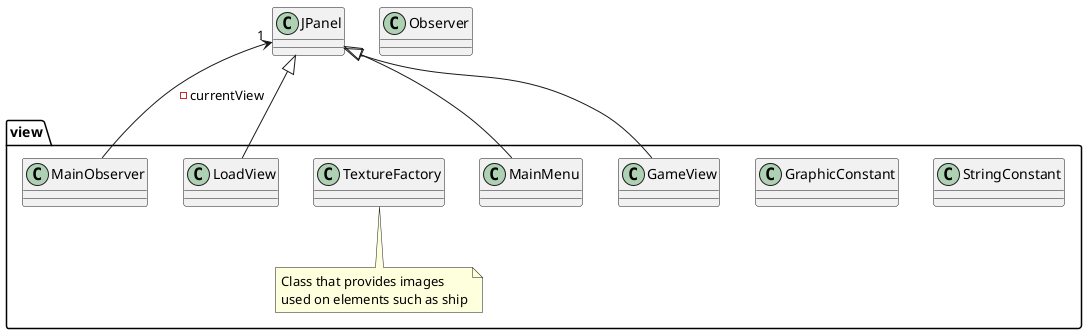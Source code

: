 @startuml

package view{

    class StringConstant{

    }

    class GraphicConstant{

    }

    class MainObserver{

    }


    class LoadView{

    }

    class TextureFactory{

    }
    note bottom: Class that provides images\nused on elements such as ship

    class MainMenu{

    }

    class GameView{

    }

}

class Observer{

}

class JPanel{

}

MainObserver -up-> "1" JPanel: - currentView

MainMenu -up-|> JPanel
LoadView -up-|> JPanel
GameView -up-|> JPanel

@enduml